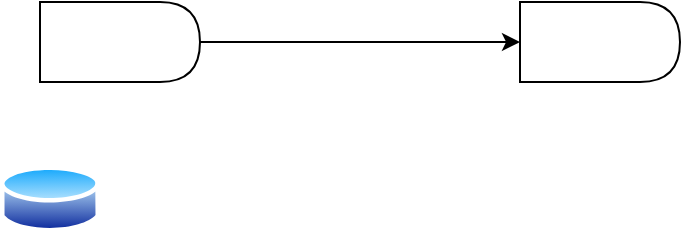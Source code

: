 <mxfile>
    <diagram id="PFXONpKkw1nakDcLoO7J" name="Page-1">
        <mxGraphModel dx="860" dy="420" grid="1" gridSize="10" guides="1" tooltips="1" connect="1" arrows="1" fold="1" page="1" pageScale="1" pageWidth="850" pageHeight="1100" math="0" shadow="0">
            <root>
                <mxCell id="0"/>
                <mxCell id="1" parent="0"/>
                <mxCell id="2" value="" style="shape=delay;whiteSpace=wrap;html=1;" vertex="1" parent="1">
                    <mxGeometry x="400" y="140" width="80" height="40" as="geometry"/>
                </mxCell>
                <mxCell id="4" style="edgeStyle=orthogonalEdgeStyle;rounded=0;orthogonalLoop=1;jettySize=auto;html=1;" edge="1" parent="1" source="3">
                    <mxGeometry relative="1" as="geometry">
                        <mxPoint x="400" y="160" as="targetPoint"/>
                    </mxGeometry>
                </mxCell>
                <mxCell id="3" value="" style="shape=delay;whiteSpace=wrap;html=1;" vertex="1" parent="1">
                    <mxGeometry x="160" y="140" width="80" height="40" as="geometry"/>
                </mxCell>
                <mxCell id="5" value="" style="aspect=fixed;perimeter=ellipsePerimeter;html=1;align=center;shadow=0;dashed=0;spacingTop=3;image;image=img/lib/active_directory/database.svg;" vertex="1" parent="1">
                    <mxGeometry x="140" y="220" width="50" height="37" as="geometry"/>
                </mxCell>
            </root>
        </mxGraphModel>
    </diagram>
</mxfile>